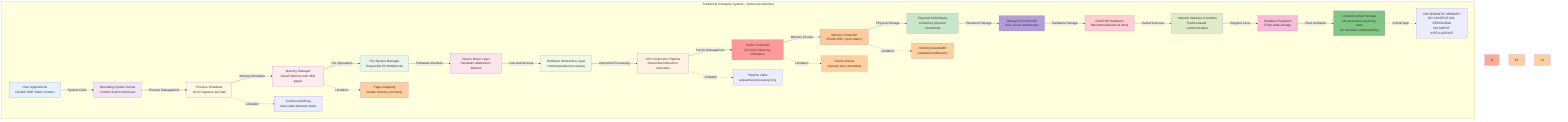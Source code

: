 graph TB
    subgraph "Traditional Computer System - Vertical Architecture"
        A[User Applications<br/>Limited 200K Token Context]
        A -->|System Calls| B[Operating System Kernel<br/>Context Switch Overhead]
        B -->|Process Management| C[Process Scheduler<br/>32-64 registers per task]
        C -->|Memory Allocation| D[Memory Manager<br/>Virtual Memory with 4KB pages]
        D -->|File Operations| E[File System Manager<br/>Sequential I/O bottlenecks]
        E -->|Hardware Interface| F[Device Driver Layer<br/>Hardware abstraction barriers]
        F -->|Low-level Access| G[Hardware Abstraction Layer<br/>Limited parallel processing]
        G -->|Instruction Processing| H[CPU Instruction Pipeline<br/>Sequential instruction execution]
        H -->|Cache Management| I[Cache Controller<br/>L1/L2/L3 hierarchy limitations]
        I -->|Memory Access| J[Memory Controller<br/>DRAM 100+ cycle latency]
        J -->|Physical Storage| K[Physical RAM Banks<br/>Limited by physical constraints]
        K -->|Persistent Storage| L[Storage I/O Controller<br/>Disk access bottlenecks]
        L -->|Hardware Storage| M[Disk/SSD Hardware<br/>Mechanical/electrical limits]
        M -->|Network Access| N[Network Interface Controller<br/>Packet-based communication]
        N -->|Register Level| O[Hardware Registers<br/>Finite state storage]
        O -->|Final Limitation| P[Limited Context Storage<br/>No persistent reasoning state<br/>No semantic understanding]
        
        %% Side annotations for limitations
        C -.->|Limitation| C1[Context switching<br/>loses state between tasks]
        D -.->|Limitation| D1[Page swapping<br/>breaks memory continuity]
        H -.->|Limitation| H1[Pipeline stalls<br/>sequential processing only]
        I -.->|Limitation| I1[Cache misses<br/>physical size constraints]
        J -.->|Limitation| J1[Memory bandwidth<br/>hardware bottlenecks]
        P -.->|Critical Gap| P1[NO SEMANTIC MEMORY<br/>NO CONTEXTUAL REASONING<br/>NO AGENT INTELLIGENCE]
    end
    
    style A fill:#e3f2fd
    style B fill:#f3e5f5
    style C fill:#fff8e1
    style D fill:#ffebee
    style E fill:#e8f5e8
    style F fill:#fce4ec
    style G fill:#f1f8e9
    style H fill:#fff3e0
    style I fill:#ff9999
    style J fill:#ffcc99
    style K fill:#c8e6c9
    style L fill:#b39ddb
    style M fill:#ffcdd2
    style N fill:#dcedc8
    style O fill:#f8bbd9
    style P fill:#81c784
    style Q fill:#ffab91
    style D1 fill:#ffcf9e
    style E1 fill:#ffcf9e
    style I1 fill:#ffcf9e
    style J1 fill:#ffcf9e
    style K1 fill:#ffcf9e